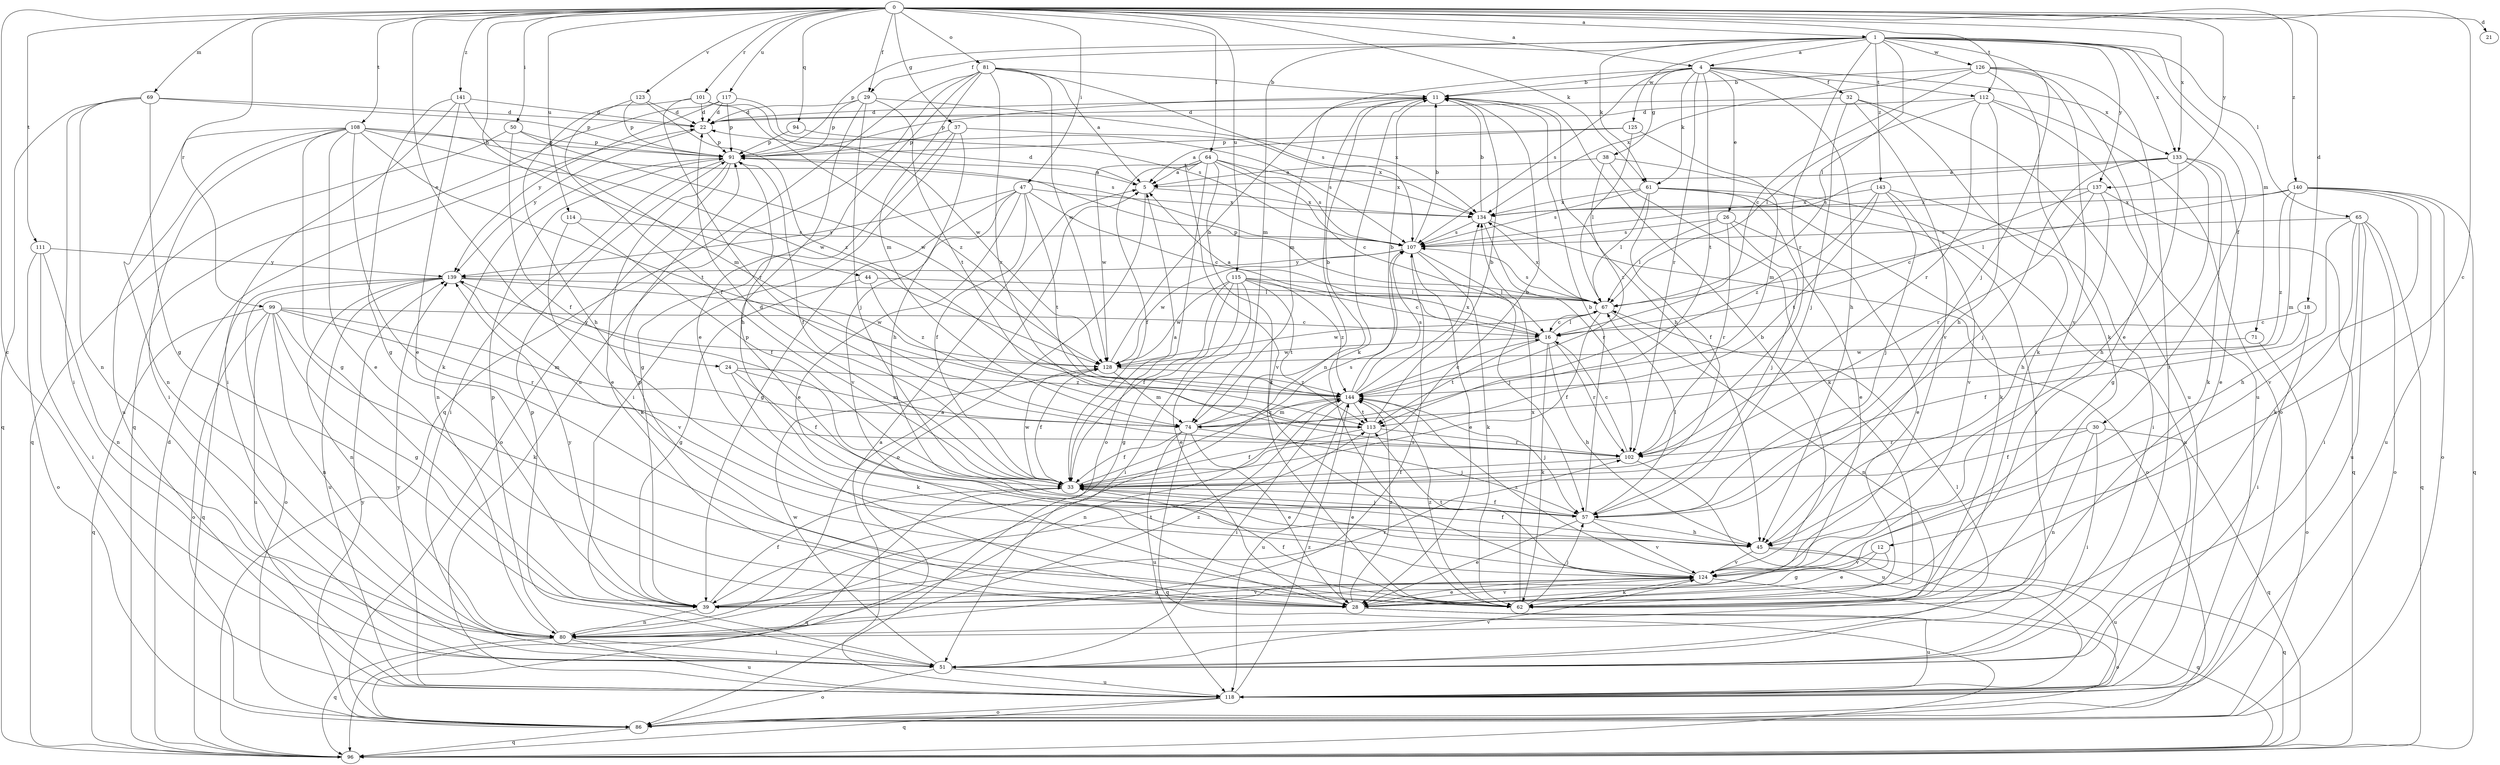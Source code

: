 strict digraph  {
0;
1;
4;
5;
11;
12;
16;
18;
21;
22;
24;
26;
28;
29;
30;
32;
33;
37;
38;
39;
44;
45;
47;
50;
51;
57;
61;
62;
64;
65;
67;
69;
71;
74;
80;
81;
86;
91;
94;
96;
99;
101;
102;
107;
108;
111;
112;
113;
114;
115;
117;
118;
123;
124;
125;
126;
128;
133;
134;
137;
139;
140;
141;
143;
144;
0 -> 1  [label=a];
0 -> 4  [label=a];
0 -> 12  [label=c];
0 -> 18  [label=d];
0 -> 21  [label=d];
0 -> 24  [label=e];
0 -> 29  [label=f];
0 -> 37  [label=g];
0 -> 44  [label=h];
0 -> 47  [label=i];
0 -> 50  [label=i];
0 -> 61  [label=k];
0 -> 64  [label=l];
0 -> 69  [label=m];
0 -> 81  [label=o];
0 -> 94  [label=q];
0 -> 99  [label=r];
0 -> 101  [label=r];
0 -> 108  [label=t];
0 -> 111  [label=t];
0 -> 112  [label=t];
0 -> 114  [label=u];
0 -> 115  [label=u];
0 -> 117  [label=u];
0 -> 123  [label=v];
0 -> 133  [label=x];
0 -> 137  [label=y];
0 -> 140  [label=z];
0 -> 141  [label=z];
0 -> 118  [label=c];
1 -> 4  [label=a];
1 -> 29  [label=f];
1 -> 30  [label=f];
1 -> 57  [label=j];
1 -> 61  [label=k];
1 -> 65  [label=l];
1 -> 67  [label=l];
1 -> 71  [label=m];
1 -> 74  [label=m];
1 -> 91  [label=p];
1 -> 102  [label=r];
1 -> 125  [label=w];
1 -> 126  [label=w];
1 -> 133  [label=x];
1 -> 137  [label=y];
1 -> 143  [label=z];
4 -> 11  [label=b];
4 -> 26  [label=e];
4 -> 32  [label=f];
4 -> 38  [label=g];
4 -> 45  [label=h];
4 -> 61  [label=k];
4 -> 74  [label=m];
4 -> 102  [label=r];
4 -> 107  [label=s];
4 -> 112  [label=t];
4 -> 113  [label=t];
4 -> 133  [label=x];
5 -> 22  [label=d];
5 -> 86  [label=o];
5 -> 134  [label=x];
11 -> 22  [label=d];
11 -> 45  [label=h];
11 -> 62  [label=k];
11 -> 80  [label=n];
11 -> 91  [label=p];
12 -> 28  [label=e];
12 -> 39  [label=g];
12 -> 124  [label=v];
16 -> 5  [label=a];
16 -> 45  [label=h];
16 -> 62  [label=k];
16 -> 67  [label=l];
16 -> 102  [label=r];
16 -> 113  [label=t];
16 -> 128  [label=w];
18 -> 16  [label=c];
18 -> 33  [label=f];
18 -> 51  [label=i];
22 -> 91  [label=p];
22 -> 139  [label=y];
24 -> 33  [label=f];
24 -> 62  [label=k];
24 -> 74  [label=m];
24 -> 144  [label=z];
26 -> 28  [label=e];
26 -> 57  [label=j];
26 -> 67  [label=l];
26 -> 102  [label=r];
26 -> 107  [label=s];
28 -> 86  [label=o];
28 -> 91  [label=p];
28 -> 118  [label=u];
28 -> 124  [label=v];
28 -> 144  [label=z];
29 -> 22  [label=d];
29 -> 45  [label=h];
29 -> 57  [label=j];
29 -> 91  [label=p];
29 -> 113  [label=t];
29 -> 134  [label=x];
30 -> 33  [label=f];
30 -> 51  [label=i];
30 -> 80  [label=n];
30 -> 96  [label=q];
30 -> 102  [label=r];
32 -> 22  [label=d];
32 -> 57  [label=j];
32 -> 62  [label=k];
32 -> 118  [label=u];
32 -> 124  [label=v];
33 -> 5  [label=a];
33 -> 11  [label=b];
33 -> 22  [label=d];
33 -> 57  [label=j];
33 -> 96  [label=q];
33 -> 107  [label=s];
33 -> 128  [label=w];
37 -> 39  [label=g];
37 -> 45  [label=h];
37 -> 51  [label=i];
37 -> 91  [label=p];
37 -> 134  [label=x];
38 -> 5  [label=a];
38 -> 51  [label=i];
38 -> 62  [label=k];
38 -> 144  [label=z];
39 -> 33  [label=f];
39 -> 80  [label=n];
39 -> 102  [label=r];
39 -> 113  [label=t];
39 -> 124  [label=v];
39 -> 139  [label=y];
44 -> 39  [label=g];
44 -> 67  [label=l];
44 -> 144  [label=z];
45 -> 33  [label=f];
45 -> 96  [label=q];
45 -> 118  [label=u];
45 -> 124  [label=v];
47 -> 16  [label=c];
47 -> 28  [label=e];
47 -> 33  [label=f];
47 -> 39  [label=g];
47 -> 113  [label=t];
47 -> 124  [label=v];
47 -> 134  [label=x];
47 -> 139  [label=y];
50 -> 33  [label=f];
50 -> 91  [label=p];
50 -> 96  [label=q];
50 -> 128  [label=w];
51 -> 67  [label=l];
51 -> 86  [label=o];
51 -> 91  [label=p];
51 -> 118  [label=u];
51 -> 124  [label=v];
51 -> 128  [label=w];
57 -> 11  [label=b];
57 -> 28  [label=e];
57 -> 33  [label=f];
57 -> 45  [label=h];
57 -> 67  [label=l];
57 -> 91  [label=p];
57 -> 124  [label=v];
61 -> 28  [label=e];
61 -> 33  [label=f];
61 -> 62  [label=k];
61 -> 67  [label=l];
61 -> 107  [label=s];
61 -> 118  [label=u];
61 -> 134  [label=x];
62 -> 33  [label=f];
62 -> 57  [label=j];
62 -> 134  [label=x];
62 -> 144  [label=z];
64 -> 5  [label=a];
64 -> 16  [label=c];
64 -> 33  [label=f];
64 -> 62  [label=k];
64 -> 86  [label=o];
64 -> 107  [label=s];
64 -> 124  [label=v];
64 -> 128  [label=w];
64 -> 134  [label=x];
65 -> 45  [label=h];
65 -> 51  [label=i];
65 -> 62  [label=k];
65 -> 86  [label=o];
65 -> 96  [label=q];
65 -> 107  [label=s];
65 -> 118  [label=u];
67 -> 16  [label=c];
67 -> 33  [label=f];
67 -> 80  [label=n];
67 -> 91  [label=p];
67 -> 107  [label=s];
67 -> 128  [label=w];
67 -> 134  [label=x];
69 -> 22  [label=d];
69 -> 39  [label=g];
69 -> 51  [label=i];
69 -> 80  [label=n];
69 -> 91  [label=p];
69 -> 96  [label=q];
71 -> 86  [label=o];
71 -> 128  [label=w];
74 -> 11  [label=b];
74 -> 28  [label=e];
74 -> 33  [label=f];
74 -> 57  [label=j];
74 -> 96  [label=q];
74 -> 118  [label=u];
74 -> 144  [label=z];
80 -> 5  [label=a];
80 -> 51  [label=i];
80 -> 91  [label=p];
80 -> 96  [label=q];
80 -> 107  [label=s];
80 -> 118  [label=u];
80 -> 144  [label=z];
81 -> 5  [label=a];
81 -> 11  [label=b];
81 -> 28  [label=e];
81 -> 74  [label=m];
81 -> 96  [label=q];
81 -> 102  [label=r];
81 -> 107  [label=s];
81 -> 118  [label=u];
81 -> 128  [label=w];
86 -> 96  [label=q];
86 -> 139  [label=y];
91 -> 5  [label=a];
91 -> 28  [label=e];
91 -> 33  [label=f];
91 -> 51  [label=i];
91 -> 80  [label=n];
91 -> 86  [label=o];
94 -> 91  [label=p];
94 -> 107  [label=s];
96 -> 22  [label=d];
99 -> 16  [label=c];
99 -> 39  [label=g];
99 -> 62  [label=k];
99 -> 74  [label=m];
99 -> 80  [label=n];
99 -> 86  [label=o];
99 -> 96  [label=q];
99 -> 102  [label=r];
99 -> 118  [label=u];
101 -> 22  [label=d];
101 -> 45  [label=h];
101 -> 102  [label=r];
101 -> 128  [label=w];
101 -> 144  [label=z];
102 -> 16  [label=c];
102 -> 33  [label=f];
102 -> 118  [label=u];
107 -> 11  [label=b];
107 -> 28  [label=e];
107 -> 57  [label=j];
107 -> 62  [label=k];
107 -> 128  [label=w];
107 -> 139  [label=y];
108 -> 28  [label=e];
108 -> 39  [label=g];
108 -> 51  [label=i];
108 -> 62  [label=k];
108 -> 80  [label=n];
108 -> 91  [label=p];
108 -> 107  [label=s];
108 -> 113  [label=t];
108 -> 118  [label=u];
108 -> 128  [label=w];
111 -> 51  [label=i];
111 -> 80  [label=n];
111 -> 86  [label=o];
111 -> 139  [label=y];
112 -> 22  [label=d];
112 -> 45  [label=h];
112 -> 67  [label=l];
112 -> 86  [label=o];
112 -> 102  [label=r];
112 -> 118  [label=u];
113 -> 11  [label=b];
113 -> 28  [label=e];
113 -> 33  [label=f];
113 -> 102  [label=r];
114 -> 33  [label=f];
114 -> 62  [label=k];
114 -> 107  [label=s];
115 -> 16  [label=c];
115 -> 28  [label=e];
115 -> 33  [label=f];
115 -> 39  [label=g];
115 -> 51  [label=i];
115 -> 67  [label=l];
115 -> 113  [label=t];
115 -> 128  [label=w];
115 -> 144  [label=z];
117 -> 22  [label=d];
117 -> 91  [label=p];
117 -> 96  [label=q];
117 -> 107  [label=s];
117 -> 139  [label=y];
118 -> 5  [label=a];
118 -> 86  [label=o];
118 -> 96  [label=q];
118 -> 139  [label=y];
118 -> 144  [label=z];
123 -> 22  [label=d];
123 -> 33  [label=f];
123 -> 91  [label=p];
123 -> 144  [label=z];
124 -> 11  [label=b];
124 -> 28  [label=e];
124 -> 39  [label=g];
124 -> 62  [label=k];
124 -> 96  [label=q];
124 -> 113  [label=t];
124 -> 144  [label=z];
125 -> 5  [label=a];
125 -> 67  [label=l];
125 -> 74  [label=m];
125 -> 91  [label=p];
126 -> 11  [label=b];
126 -> 16  [label=c];
126 -> 28  [label=e];
126 -> 51  [label=i];
126 -> 62  [label=k];
126 -> 124  [label=v];
126 -> 134  [label=x];
128 -> 11  [label=b];
128 -> 33  [label=f];
128 -> 74  [label=m];
128 -> 139  [label=y];
128 -> 144  [label=z];
133 -> 5  [label=a];
133 -> 28  [label=e];
133 -> 39  [label=g];
133 -> 45  [label=h];
133 -> 57  [label=j];
133 -> 62  [label=k];
133 -> 107  [label=s];
134 -> 11  [label=b];
134 -> 86  [label=o];
134 -> 102  [label=r];
134 -> 107  [label=s];
137 -> 16  [label=c];
137 -> 45  [label=h];
137 -> 96  [label=q];
137 -> 102  [label=r];
137 -> 134  [label=x];
139 -> 67  [label=l];
139 -> 80  [label=n];
139 -> 86  [label=o];
139 -> 96  [label=q];
139 -> 118  [label=u];
139 -> 124  [label=v];
139 -> 128  [label=w];
140 -> 67  [label=l];
140 -> 74  [label=m];
140 -> 86  [label=o];
140 -> 96  [label=q];
140 -> 118  [label=u];
140 -> 124  [label=v];
140 -> 134  [label=x];
140 -> 144  [label=z];
141 -> 22  [label=d];
141 -> 28  [label=e];
141 -> 39  [label=g];
141 -> 51  [label=i];
141 -> 74  [label=m];
143 -> 51  [label=i];
143 -> 57  [label=j];
143 -> 113  [label=t];
143 -> 124  [label=v];
143 -> 134  [label=x];
143 -> 144  [label=z];
144 -> 11  [label=b];
144 -> 16  [label=c];
144 -> 51  [label=i];
144 -> 57  [label=j];
144 -> 74  [label=m];
144 -> 80  [label=n];
144 -> 107  [label=s];
144 -> 113  [label=t];
144 -> 118  [label=u];
144 -> 134  [label=x];
}
